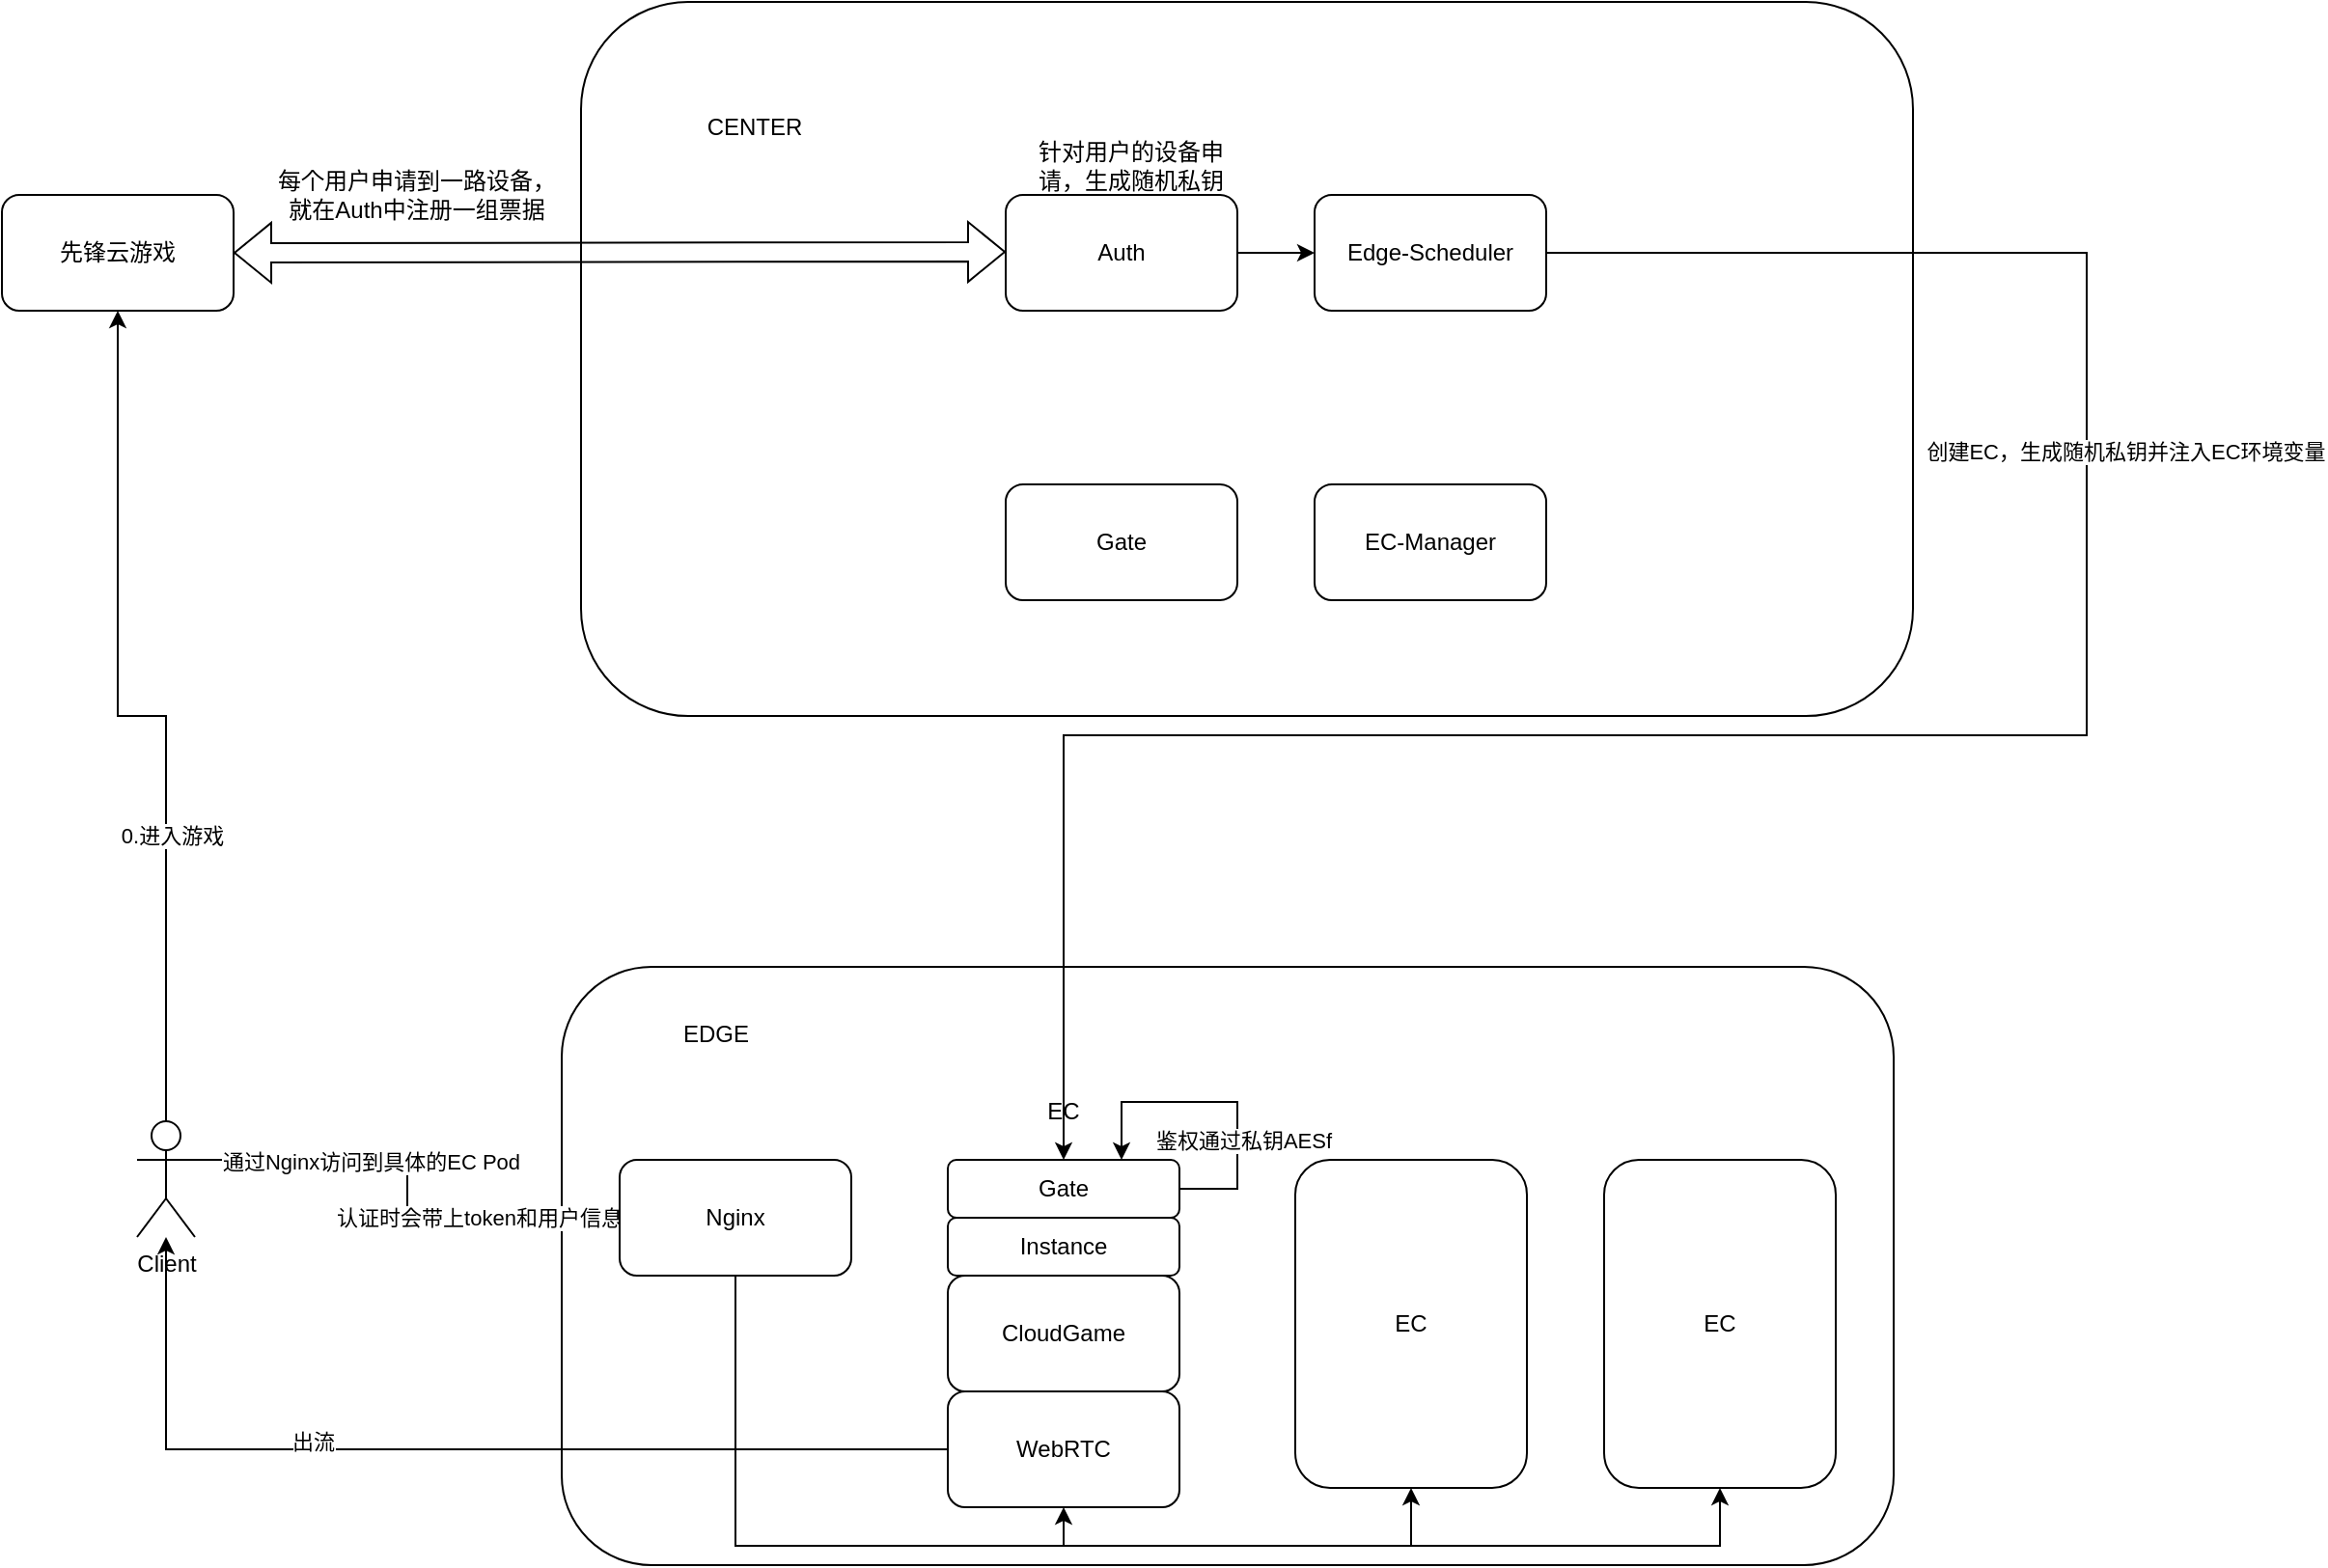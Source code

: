 <mxfile version="21.3.7" type="github">
  <diagram name="第 1 页" id="KFr_V3IDYiVvCqJVnuYE">
    <mxGraphModel dx="1434" dy="761" grid="1" gridSize="10" guides="1" tooltips="1" connect="1" arrows="1" fold="1" page="1" pageScale="1" pageWidth="1654" pageHeight="1169" math="0" shadow="0">
      <root>
        <mxCell id="0" />
        <mxCell id="1" parent="0" />
        <mxCell id="aFgmtJG0G8zS7e_krV5p-28" value="" style="rounded=1;whiteSpace=wrap;html=1;" vertex="1" parent="1">
          <mxGeometry x="300" y="650" width="690" height="310" as="geometry" />
        </mxCell>
        <mxCell id="aFgmtJG0G8zS7e_krV5p-29" value="" style="rounded=1;whiteSpace=wrap;html=1;" vertex="1" parent="1">
          <mxGeometry x="310" y="150" width="690" height="370" as="geometry" />
        </mxCell>
        <mxCell id="aFgmtJG0G8zS7e_krV5p-72" style="edgeStyle=orthogonalEdgeStyle;rounded=0;orthogonalLoop=1;jettySize=auto;html=1;exitX=1;exitY=0.5;exitDx=0;exitDy=0;entryX=0;entryY=0.5;entryDx=0;entryDy=0;" edge="1" parent="1" source="aFgmtJG0G8zS7e_krV5p-30" target="aFgmtJG0G8zS7e_krV5p-33">
          <mxGeometry relative="1" as="geometry" />
        </mxCell>
        <mxCell id="aFgmtJG0G8zS7e_krV5p-30" value="Auth" style="rounded=1;whiteSpace=wrap;html=1;" vertex="1" parent="1">
          <mxGeometry x="530" y="250" width="120" height="60" as="geometry" />
        </mxCell>
        <mxCell id="aFgmtJG0G8zS7e_krV5p-61" style="edgeStyle=orthogonalEdgeStyle;rounded=0;orthogonalLoop=1;jettySize=auto;html=1;exitX=1;exitY=0.5;exitDx=0;exitDy=0;entryX=0.5;entryY=0;entryDx=0;entryDy=0;" edge="1" parent="1" source="aFgmtJG0G8zS7e_krV5p-33" target="aFgmtJG0G8zS7e_krV5p-56">
          <mxGeometry relative="1" as="geometry">
            <Array as="points">
              <mxPoint x="1090" y="280" />
              <mxPoint x="1090" y="530" />
              <mxPoint x="560" y="530" />
            </Array>
          </mxGeometry>
        </mxCell>
        <mxCell id="aFgmtJG0G8zS7e_krV5p-62" value="创建EC，生成随机私钥并注入EC环境变量" style="edgeLabel;html=1;align=center;verticalAlign=middle;resizable=0;points=[];" vertex="1" connectable="0" parent="aFgmtJG0G8zS7e_krV5p-61">
          <mxGeometry x="-0.402" y="-4" relative="1" as="geometry">
            <mxPoint x="24" as="offset" />
          </mxGeometry>
        </mxCell>
        <mxCell id="aFgmtJG0G8zS7e_krV5p-33" value="Edge-Scheduler" style="rounded=1;whiteSpace=wrap;html=1;" vertex="1" parent="1">
          <mxGeometry x="690" y="250" width="120" height="60" as="geometry" />
        </mxCell>
        <mxCell id="aFgmtJG0G8zS7e_krV5p-34" value="EC-Manager" style="rounded=1;whiteSpace=wrap;html=1;" vertex="1" parent="1">
          <mxGeometry x="690" y="400" width="120" height="60" as="geometry" />
        </mxCell>
        <mxCell id="aFgmtJG0G8zS7e_krV5p-37" value="Gate" style="rounded=1;whiteSpace=wrap;html=1;" vertex="1" parent="1">
          <mxGeometry x="530" y="400" width="120" height="60" as="geometry" />
        </mxCell>
        <mxCell id="aFgmtJG0G8zS7e_krV5p-38" value="CENTER" style="text;html=1;strokeColor=none;fillColor=none;align=center;verticalAlign=middle;whiteSpace=wrap;rounded=0;" vertex="1" parent="1">
          <mxGeometry x="370" y="200" width="60" height="30" as="geometry" />
        </mxCell>
        <mxCell id="aFgmtJG0G8zS7e_krV5p-40" value="Instance" style="rounded=1;whiteSpace=wrap;html=1;" vertex="1" parent="1">
          <mxGeometry x="500" y="780" width="120" height="30" as="geometry" />
        </mxCell>
        <mxCell id="aFgmtJG0G8zS7e_krV5p-41" value="CloudGame" style="rounded=1;whiteSpace=wrap;html=1;" vertex="1" parent="1">
          <mxGeometry x="500" y="810" width="120" height="60" as="geometry" />
        </mxCell>
        <mxCell id="aFgmtJG0G8zS7e_krV5p-65" style="edgeStyle=orthogonalEdgeStyle;rounded=0;orthogonalLoop=1;jettySize=auto;html=1;exitX=0;exitY=0.5;exitDx=0;exitDy=0;" edge="1" parent="1" source="aFgmtJG0G8zS7e_krV5p-42" target="aFgmtJG0G8zS7e_krV5p-51">
          <mxGeometry relative="1" as="geometry" />
        </mxCell>
        <mxCell id="aFgmtJG0G8zS7e_krV5p-66" value="出流" style="edgeLabel;html=1;align=center;verticalAlign=middle;resizable=0;points=[];" vertex="1" connectable="0" parent="aFgmtJG0G8zS7e_krV5p-65">
          <mxGeometry x="0.278" y="-4" relative="1" as="geometry">
            <mxPoint as="offset" />
          </mxGeometry>
        </mxCell>
        <mxCell id="aFgmtJG0G8zS7e_krV5p-42" value="WebRTC" style="rounded=1;whiteSpace=wrap;html=1;" vertex="1" parent="1">
          <mxGeometry x="500" y="870" width="120" height="60" as="geometry" />
        </mxCell>
        <mxCell id="aFgmtJG0G8zS7e_krV5p-43" value="EC" style="text;html=1;strokeColor=none;fillColor=none;align=center;verticalAlign=middle;whiteSpace=wrap;rounded=0;" vertex="1" parent="1">
          <mxGeometry x="530" y="710" width="60" height="30" as="geometry" />
        </mxCell>
        <mxCell id="aFgmtJG0G8zS7e_krV5p-44" value="EC" style="rounded=1;whiteSpace=wrap;html=1;" vertex="1" parent="1">
          <mxGeometry x="680" y="750" width="120" height="170" as="geometry" />
        </mxCell>
        <mxCell id="aFgmtJG0G8zS7e_krV5p-45" value="EC" style="rounded=1;whiteSpace=wrap;html=1;" vertex="1" parent="1">
          <mxGeometry x="840" y="750" width="120" height="170" as="geometry" />
        </mxCell>
        <mxCell id="aFgmtJG0G8zS7e_krV5p-46" value="EDGE" style="text;html=1;strokeColor=none;fillColor=none;align=center;verticalAlign=middle;whiteSpace=wrap;rounded=0;" vertex="1" parent="1">
          <mxGeometry x="350" y="670" width="60" height="30" as="geometry" />
        </mxCell>
        <mxCell id="aFgmtJG0G8zS7e_krV5p-63" style="edgeStyle=orthogonalEdgeStyle;rounded=0;orthogonalLoop=1;jettySize=auto;html=1;exitX=1;exitY=0.333;exitDx=0;exitDy=0;exitPerimeter=0;" edge="1" parent="1" source="aFgmtJG0G8zS7e_krV5p-51" target="aFgmtJG0G8zS7e_krV5p-55">
          <mxGeometry relative="1" as="geometry" />
        </mxCell>
        <mxCell id="aFgmtJG0G8zS7e_krV5p-64" value="通过Nginx访问到具体的EC Pod" style="edgeLabel;html=1;align=center;verticalAlign=middle;resizable=0;points=[];" vertex="1" connectable="0" parent="aFgmtJG0G8zS7e_krV5p-63">
          <mxGeometry x="-0.272" y="-1" relative="1" as="geometry">
            <mxPoint as="offset" />
          </mxGeometry>
        </mxCell>
        <mxCell id="aFgmtJG0G8zS7e_krV5p-71" value="认证时会带上token和用户信息" style="edgeLabel;html=1;align=center;verticalAlign=middle;resizable=0;points=[];" vertex="1" connectable="0" parent="aFgmtJG0G8zS7e_krV5p-63">
          <mxGeometry x="0.416" relative="1" as="geometry">
            <mxPoint as="offset" />
          </mxGeometry>
        </mxCell>
        <mxCell id="aFgmtJG0G8zS7e_krV5p-75" style="edgeStyle=orthogonalEdgeStyle;rounded=0;orthogonalLoop=1;jettySize=auto;html=1;exitX=0.5;exitY=0;exitDx=0;exitDy=0;exitPerimeter=0;entryX=0.5;entryY=1;entryDx=0;entryDy=0;" edge="1" parent="1" source="aFgmtJG0G8zS7e_krV5p-51" target="aFgmtJG0G8zS7e_krV5p-69">
          <mxGeometry relative="1" as="geometry" />
        </mxCell>
        <mxCell id="aFgmtJG0G8zS7e_krV5p-76" value="0.进入游戏" style="edgeLabel;html=1;align=center;verticalAlign=middle;resizable=0;points=[];" vertex="1" connectable="0" parent="aFgmtJG0G8zS7e_krV5p-75">
          <mxGeometry x="-0.335" y="-3" relative="1" as="geometry">
            <mxPoint as="offset" />
          </mxGeometry>
        </mxCell>
        <mxCell id="aFgmtJG0G8zS7e_krV5p-51" value="Client" style="shape=umlActor;verticalLabelPosition=bottom;verticalAlign=top;html=1;outlineConnect=0;" vertex="1" parent="1">
          <mxGeometry x="80" y="730" width="30" height="60" as="geometry" />
        </mxCell>
        <mxCell id="aFgmtJG0G8zS7e_krV5p-53" value="" style="shape=flexArrow;endArrow=classic;html=1;rounded=0;exitX=1;exitY=0.5;exitDx=0;exitDy=0;startArrow=block;" edge="1" parent="1" source="aFgmtJG0G8zS7e_krV5p-69">
          <mxGeometry width="50" height="50" relative="1" as="geometry">
            <mxPoint x="160" y="279.5" as="sourcePoint" />
            <mxPoint x="530" y="279.5" as="targetPoint" />
          </mxGeometry>
        </mxCell>
        <mxCell id="aFgmtJG0G8zS7e_krV5p-54" value="每个用户申请到一路设备，就在Auth中注册一组票据" style="text;html=1;strokeColor=none;fillColor=none;align=center;verticalAlign=middle;whiteSpace=wrap;rounded=0;" vertex="1" parent="1">
          <mxGeometry x="150" y="230" width="150" height="40" as="geometry" />
        </mxCell>
        <mxCell id="aFgmtJG0G8zS7e_krV5p-58" style="edgeStyle=orthogonalEdgeStyle;rounded=0;orthogonalLoop=1;jettySize=auto;html=1;exitX=0.5;exitY=0;exitDx=0;exitDy=0;entryX=0.5;entryY=1;entryDx=0;entryDy=0;" edge="1" parent="1" source="aFgmtJG0G8zS7e_krV5p-55" target="aFgmtJG0G8zS7e_krV5p-44">
          <mxGeometry relative="1" as="geometry">
            <Array as="points">
              <mxPoint x="390" y="950" />
              <mxPoint x="740" y="950" />
            </Array>
          </mxGeometry>
        </mxCell>
        <mxCell id="aFgmtJG0G8zS7e_krV5p-59" style="edgeStyle=orthogonalEdgeStyle;rounded=0;orthogonalLoop=1;jettySize=auto;html=1;exitX=0.5;exitY=1;exitDx=0;exitDy=0;entryX=0.5;entryY=1;entryDx=0;entryDy=0;" edge="1" parent="1" source="aFgmtJG0G8zS7e_krV5p-55" target="aFgmtJG0G8zS7e_krV5p-45">
          <mxGeometry relative="1" as="geometry">
            <Array as="points">
              <mxPoint x="390" y="950" />
              <mxPoint x="900" y="950" />
            </Array>
          </mxGeometry>
        </mxCell>
        <mxCell id="aFgmtJG0G8zS7e_krV5p-60" style="edgeStyle=orthogonalEdgeStyle;rounded=0;orthogonalLoop=1;jettySize=auto;html=1;exitX=0.5;exitY=1;exitDx=0;exitDy=0;entryX=0.5;entryY=1;entryDx=0;entryDy=0;" edge="1" parent="1" source="aFgmtJG0G8zS7e_krV5p-55" target="aFgmtJG0G8zS7e_krV5p-42">
          <mxGeometry relative="1" as="geometry">
            <Array as="points">
              <mxPoint x="390" y="950" />
              <mxPoint x="560" y="950" />
            </Array>
          </mxGeometry>
        </mxCell>
        <mxCell id="aFgmtJG0G8zS7e_krV5p-55" value="Nginx" style="rounded=1;whiteSpace=wrap;html=1;" vertex="1" parent="1">
          <mxGeometry x="330" y="750" width="120" height="60" as="geometry" />
        </mxCell>
        <mxCell id="aFgmtJG0G8zS7e_krV5p-56" value="Gate" style="rounded=1;whiteSpace=wrap;html=1;" vertex="1" parent="1">
          <mxGeometry x="500" y="750" width="120" height="30" as="geometry" />
        </mxCell>
        <mxCell id="aFgmtJG0G8zS7e_krV5p-67" style="edgeStyle=orthogonalEdgeStyle;rounded=0;orthogonalLoop=1;jettySize=auto;html=1;exitX=1;exitY=0.5;exitDx=0;exitDy=0;entryX=0.75;entryY=0;entryDx=0;entryDy=0;" edge="1" parent="1" source="aFgmtJG0G8zS7e_krV5p-56" target="aFgmtJG0G8zS7e_krV5p-56">
          <mxGeometry relative="1" as="geometry">
            <Array as="points">
              <mxPoint x="650" y="765" />
              <mxPoint x="650" y="720" />
              <mxPoint x="590" y="720" />
            </Array>
          </mxGeometry>
        </mxCell>
        <mxCell id="aFgmtJG0G8zS7e_krV5p-68" value="鉴权通过私钥AESf" style="edgeLabel;html=1;align=center;verticalAlign=middle;resizable=0;points=[];" vertex="1" connectable="0" parent="aFgmtJG0G8zS7e_krV5p-67">
          <mxGeometry x="-0.333" y="-3" relative="1" as="geometry">
            <mxPoint as="offset" />
          </mxGeometry>
        </mxCell>
        <mxCell id="aFgmtJG0G8zS7e_krV5p-69" value="先锋云游戏" style="rounded=1;whiteSpace=wrap;html=1;" vertex="1" parent="1">
          <mxGeometry x="10" y="250" width="120" height="60" as="geometry" />
        </mxCell>
        <mxCell id="aFgmtJG0G8zS7e_krV5p-74" value="针对用户的设备申请，生成随机私钥" style="text;html=1;strokeColor=none;fillColor=none;align=center;verticalAlign=middle;whiteSpace=wrap;rounded=0;" vertex="1" parent="1">
          <mxGeometry x="540" y="220" width="110" height="30" as="geometry" />
        </mxCell>
      </root>
    </mxGraphModel>
  </diagram>
</mxfile>
